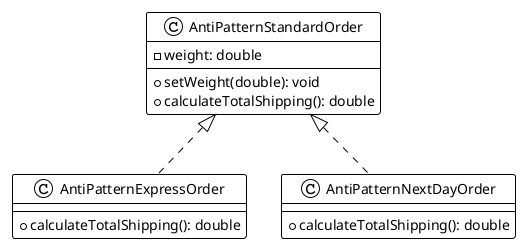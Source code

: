 @startuml
!theme plain
class AntiPatternStandardOrder {
    - weight: double
    + setWeight(double): void
    + calculateTotalShipping(): double
}

class AntiPatternExpressOrder {
    + calculateTotalShipping(): double
}

class AntiPatternNextDayOrder {
    + calculateTotalShipping(): double
}

AntiPatternStandardOrder <|.. AntiPatternExpressOrder
AntiPatternStandardOrder <|.. AntiPatternNextDayOrder
@enduml

